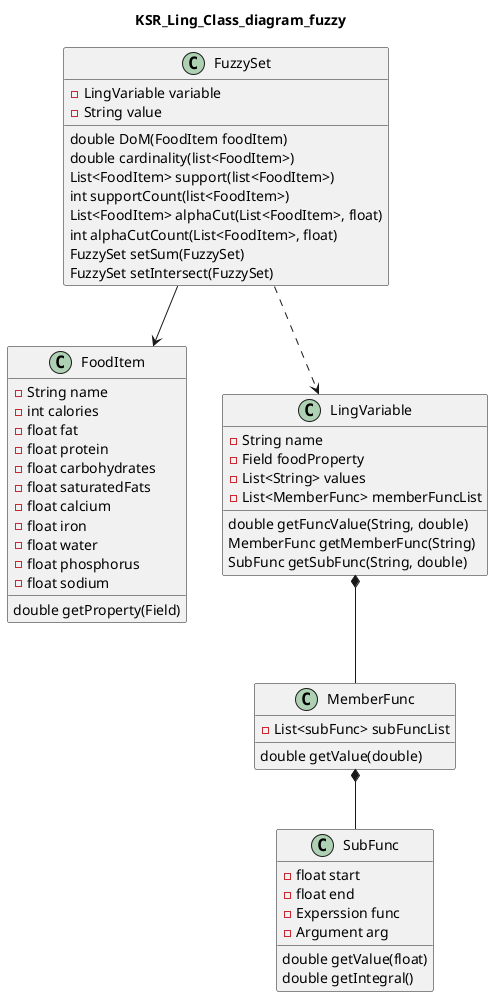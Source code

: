 @startuml
title KSR_Ling_Class_diagram_fuzzy

class FoodItem{
    - String name
    - int calories
    - float fat
    - float protein
    - float carbohydrates
    - float saturatedFats
    - float calcium
    - float iron
    - float water
    - float phosphorus
    - float sodium

    double getProperty(Field)
}

class SubFunc{
    - float start
    - float end
    - Experssion func
    - Argument arg
    double getValue(float)
    double getIntegral()

}

class MemberFunc{
    - List<subFunc> subFuncList
    double getValue(double)
}

class LingVariable{
    - String name
    - Field foodProperty
    - List<String> values
    - List<MemberFunc> memberFuncList

    double getFuncValue(String, double)
    MemberFunc getMemberFunc(String)
    SubFunc getSubFunc(String, double)
}

class FuzzySet{
    - LingVariable variable
    - String value
    double DoM(FoodItem foodItem)
    double cardinality(list<FoodItem>)
    List<FoodItem> support(list<FoodItem>)
    int supportCount(list<FoodItem>)
    List<FoodItem> alphaCut(List<FoodItem>, float)
    int alphaCutCount(List<FoodItem>, float)
    FuzzySet setSum(FuzzySet)
    FuzzySet setIntersect(FuzzySet)
}

MemberFunc *-- SubFunc
FuzzySet --> FoodItem
FuzzySet ..> LingVariable
LingVariable *-- MemberFunc



